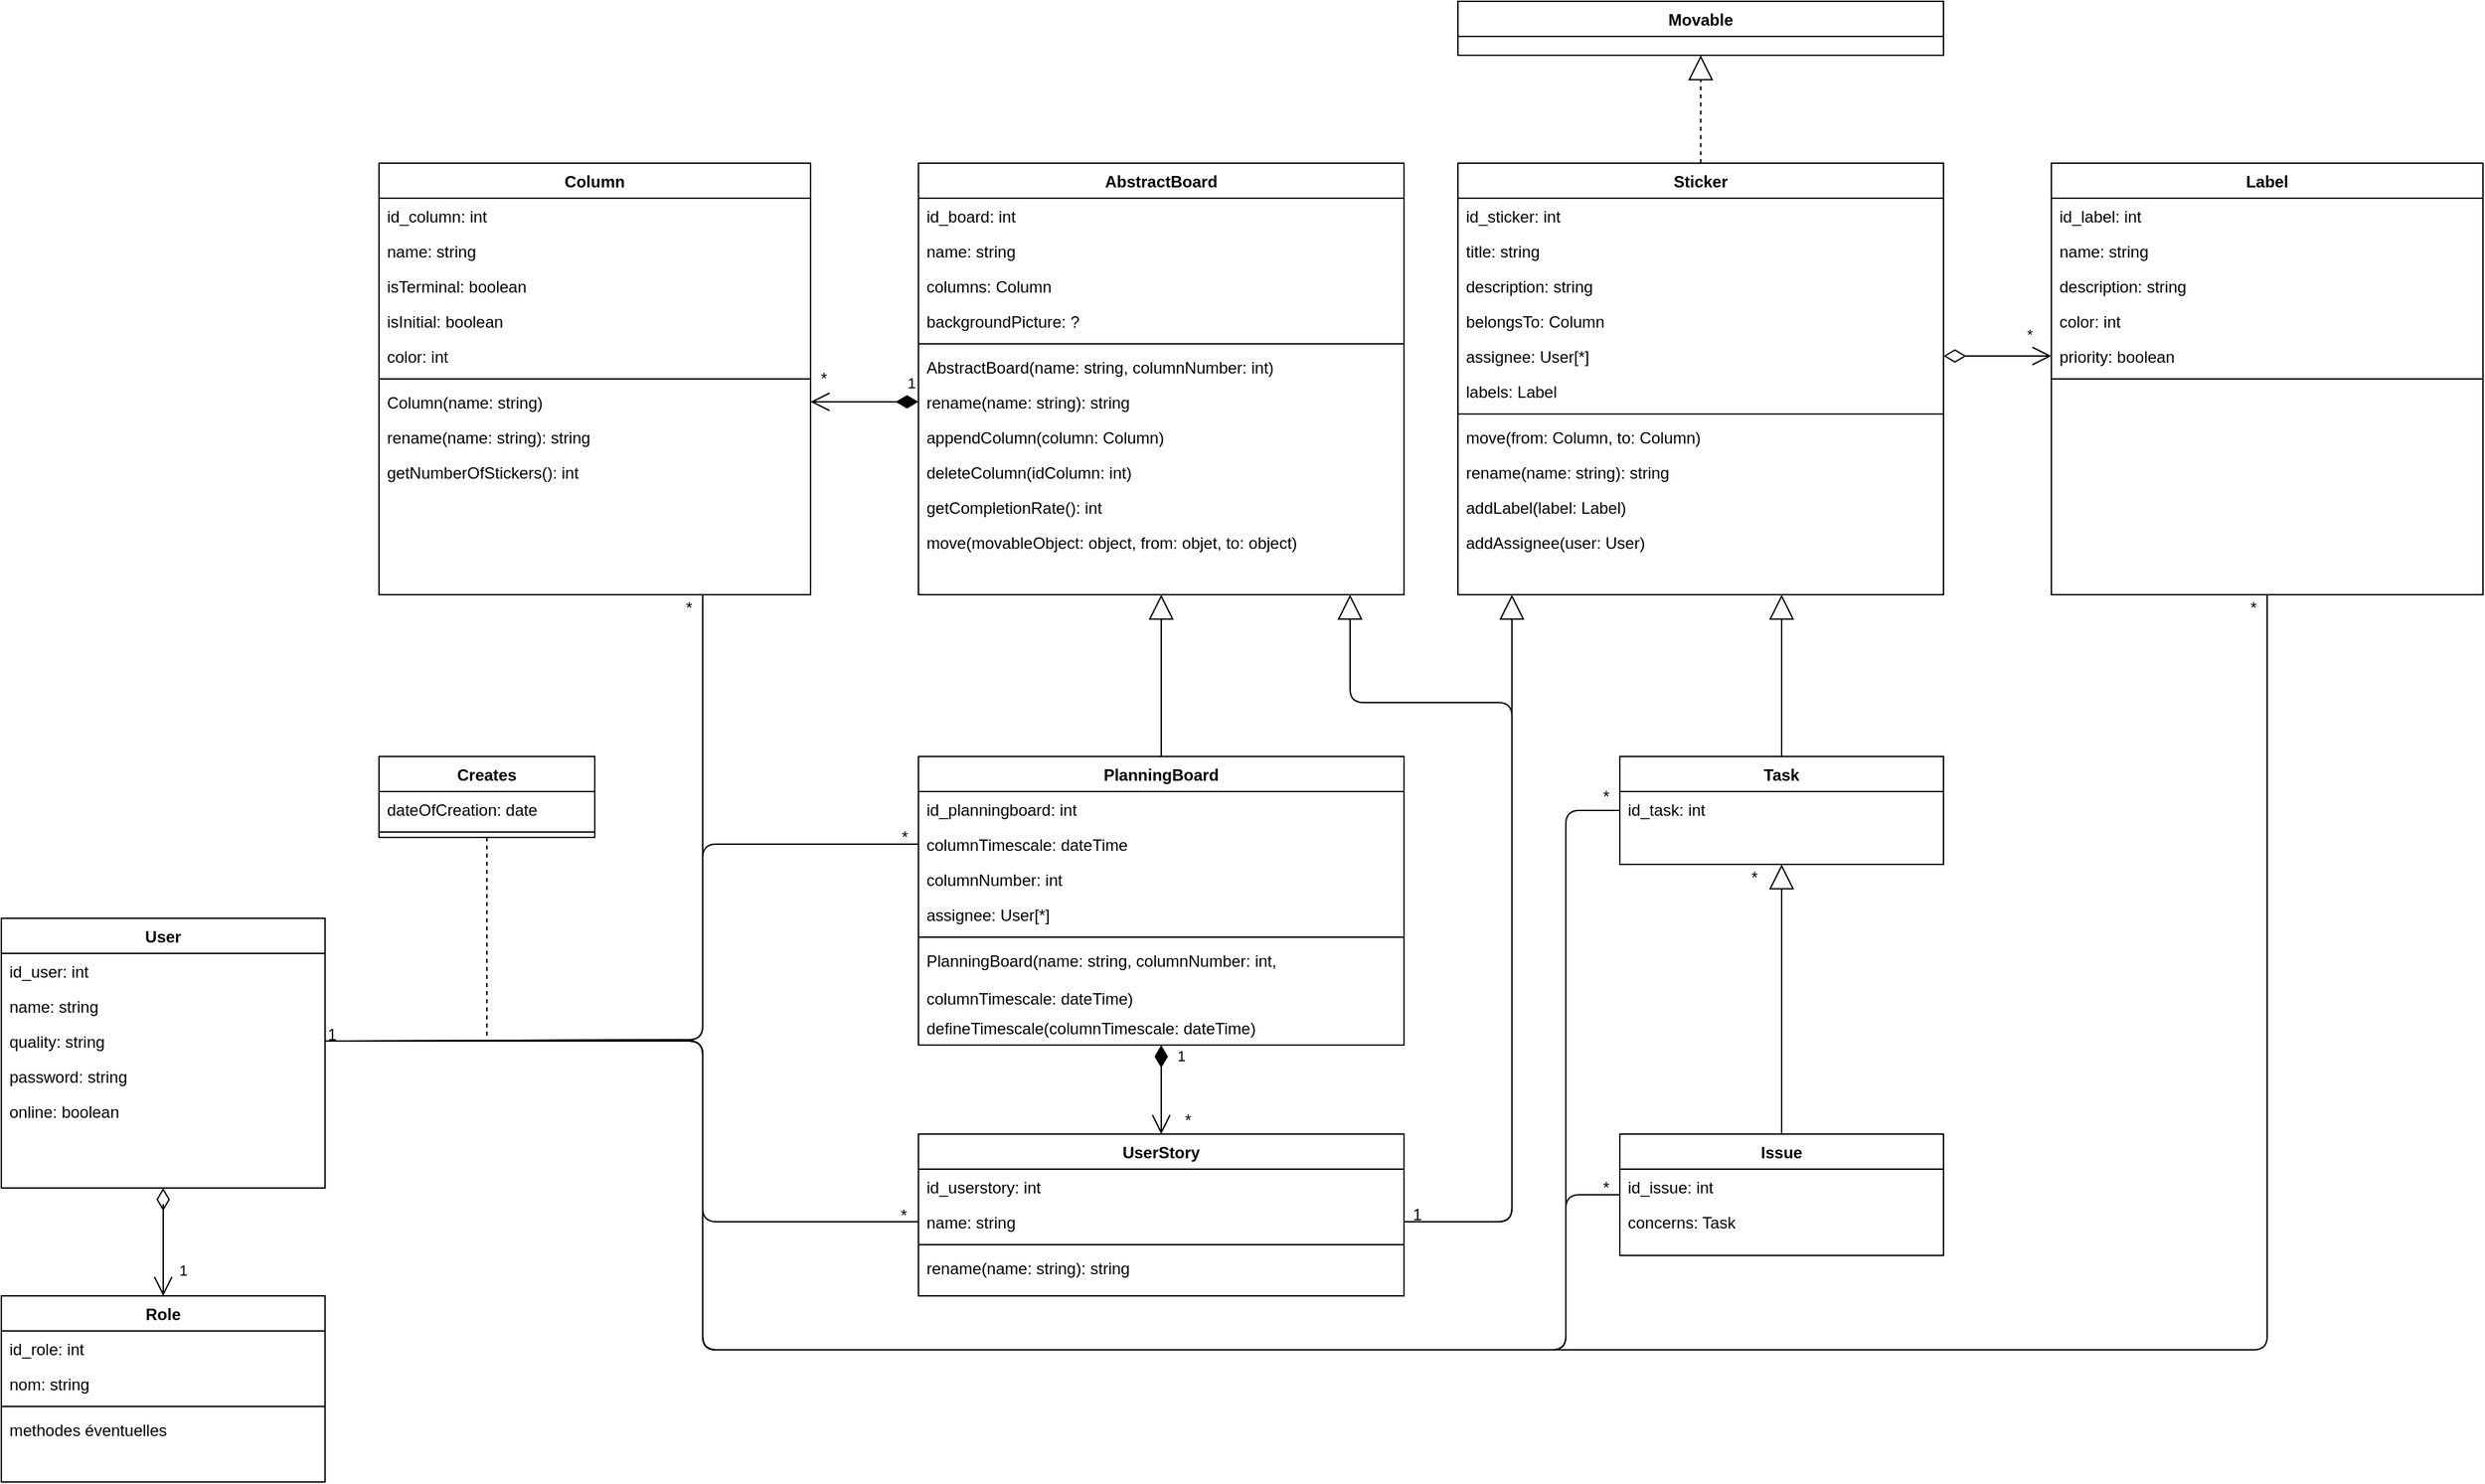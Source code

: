 <mxfile version="14.7.3" type="github">
  <diagram id="-n1arLx0iRGlMLNnjugE" name="Page-1">
    <mxGraphModel dx="542" dy="591" grid="1" gridSize="10" guides="1" tooltips="1" connect="1" arrows="1" fold="1" page="1" pageScale="1" pageWidth="3300" pageHeight="4681" math="0" shadow="0">
      <root>
        <mxCell id="0" />
        <mxCell id="1" parent="0" />
        <mxCell id="pl6TtcTqllOGitY4xwyM-2" value="User" style="swimlane;fontStyle=1;align=center;verticalAlign=top;childLayout=stackLayout;horizontal=1;startSize=26;horizontalStack=0;resizeParent=1;resizeLast=0;collapsible=1;marginBottom=0;rounded=0;shadow=0;strokeWidth=1;" parent="1" vertex="1">
          <mxGeometry x="400" y="1000" width="240" height="200" as="geometry">
            <mxRectangle x="230" y="140" width="160" height="26" as="alternateBounds" />
          </mxGeometry>
        </mxCell>
        <mxCell id="pl6TtcTqllOGitY4xwyM-3" value="id_user: int" style="text;align=left;verticalAlign=top;spacingLeft=4;spacingRight=4;overflow=hidden;rotatable=0;points=[[0,0.5],[1,0.5]];portConstraint=eastwest;rounded=0;shadow=0;html=0;" parent="pl6TtcTqllOGitY4xwyM-2" vertex="1">
          <mxGeometry y="26" width="240" height="26" as="geometry" />
        </mxCell>
        <mxCell id="pl6TtcTqllOGitY4xwyM-4" value="name: string" style="text;align=left;verticalAlign=top;spacingLeft=4;spacingRight=4;overflow=hidden;rotatable=0;points=[[0,0.5],[1,0.5]];portConstraint=eastwest;" parent="pl6TtcTqllOGitY4xwyM-2" vertex="1">
          <mxGeometry y="52" width="240" height="26" as="geometry" />
        </mxCell>
        <mxCell id="pl6TtcTqllOGitY4xwyM-5" value="quality: string" style="text;align=left;verticalAlign=top;spacingLeft=4;spacingRight=4;overflow=hidden;rotatable=0;points=[[0,0.5],[1,0.5]];portConstraint=eastwest;rounded=0;shadow=0;html=0;" parent="pl6TtcTqllOGitY4xwyM-2" vertex="1">
          <mxGeometry y="78" width="240" height="26" as="geometry" />
        </mxCell>
        <mxCell id="pl6TtcTqllOGitY4xwyM-6" value="password: string" style="text;align=left;verticalAlign=top;spacingLeft=4;spacingRight=4;overflow=hidden;rotatable=0;points=[[0,0.5],[1,0.5]];portConstraint=eastwest;rounded=0;shadow=0;html=0;" parent="pl6TtcTqllOGitY4xwyM-2" vertex="1">
          <mxGeometry y="104" width="240" height="26" as="geometry" />
        </mxCell>
        <mxCell id="pl6TtcTqllOGitY4xwyM-7" value="online: boolean" style="text;align=left;verticalAlign=top;spacingLeft=4;spacingRight=4;overflow=hidden;rotatable=0;points=[[0,0.5],[1,0.5]];portConstraint=eastwest;rounded=0;shadow=0;html=0;" parent="pl6TtcTqllOGitY4xwyM-2" vertex="1">
          <mxGeometry y="130" width="240" height="26" as="geometry" />
        </mxCell>
        <mxCell id="pl6TtcTqllOGitY4xwyM-8" value="AbstractBoard" style="swimlane;fontStyle=1;align=center;verticalAlign=top;childLayout=stackLayout;horizontal=1;startSize=26;horizontalStack=0;resizeParent=1;resizeLast=0;collapsible=1;marginBottom=0;rounded=0;shadow=0;strokeWidth=1;" parent="1" vertex="1">
          <mxGeometry x="1080" y="440" width="360" height="320" as="geometry">
            <mxRectangle x="550" y="140" width="160" height="26" as="alternateBounds" />
          </mxGeometry>
        </mxCell>
        <mxCell id="pl6TtcTqllOGitY4xwyM-9" value="id_board: int" style="text;align=left;verticalAlign=top;spacingLeft=4;spacingRight=4;overflow=hidden;rotatable=0;points=[[0,0.5],[1,0.5]];portConstraint=eastwest;" parent="pl6TtcTqllOGitY4xwyM-8" vertex="1">
          <mxGeometry y="26" width="360" height="26" as="geometry" />
        </mxCell>
        <mxCell id="pl6TtcTqllOGitY4xwyM-10" value="name: string" style="text;align=left;verticalAlign=top;spacingLeft=4;spacingRight=4;overflow=hidden;rotatable=0;points=[[0,0.5],[1,0.5]];portConstraint=eastwest;rounded=0;shadow=0;html=0;" parent="pl6TtcTqllOGitY4xwyM-8" vertex="1">
          <mxGeometry y="52" width="360" height="26" as="geometry" />
        </mxCell>
        <mxCell id="pl6TtcTqllOGitY4xwyM-11" value="columns: Column" style="text;align=left;verticalAlign=top;spacingLeft=4;spacingRight=4;overflow=hidden;rotatable=0;points=[[0,0.5],[1,0.5]];portConstraint=eastwest;rounded=0;shadow=0;html=0;" parent="pl6TtcTqllOGitY4xwyM-8" vertex="1">
          <mxGeometry y="78" width="360" height="26" as="geometry" />
        </mxCell>
        <mxCell id="3jJ1XCH7YtwjVxKpof_G-2" value="backgroundPicture: ?" style="text;align=left;verticalAlign=top;spacingLeft=4;spacingRight=4;overflow=hidden;rotatable=0;points=[[0,0.5],[1,0.5]];portConstraint=eastwest;rounded=0;shadow=0;html=0;" parent="pl6TtcTqllOGitY4xwyM-8" vertex="1">
          <mxGeometry y="104" width="360" height="26" as="geometry" />
        </mxCell>
        <mxCell id="pl6TtcTqllOGitY4xwyM-12" value="" style="line;html=1;strokeWidth=1;align=left;verticalAlign=middle;spacingTop=-1;spacingLeft=3;spacingRight=3;rotatable=0;labelPosition=right;points=[];portConstraint=eastwest;" parent="pl6TtcTqllOGitY4xwyM-8" vertex="1">
          <mxGeometry y="130" width="360" height="8" as="geometry" />
        </mxCell>
        <mxCell id="pl6TtcTqllOGitY4xwyM-13" value="AbstractBoard(name: string, columnNumber: int)" style="text;align=left;verticalAlign=top;spacingLeft=4;spacingRight=4;overflow=hidden;rotatable=0;points=[[0,0.5],[1,0.5]];portConstraint=eastwest;" parent="pl6TtcTqllOGitY4xwyM-8" vertex="1">
          <mxGeometry y="138" width="360" height="26" as="geometry" />
        </mxCell>
        <mxCell id="pl6TtcTqllOGitY4xwyM-14" value="rename(name: string): string" style="text;align=left;verticalAlign=top;spacingLeft=4;spacingRight=4;overflow=hidden;rotatable=0;points=[[0,0.5],[1,0.5]];portConstraint=eastwest;" parent="pl6TtcTqllOGitY4xwyM-8" vertex="1">
          <mxGeometry y="164" width="360" height="26" as="geometry" />
        </mxCell>
        <mxCell id="pl6TtcTqllOGitY4xwyM-15" value="appendColumn(column: Column)" style="text;align=left;verticalAlign=top;spacingLeft=4;spacingRight=4;overflow=hidden;rotatable=0;points=[[0,0.5],[1,0.5]];portConstraint=eastwest;" parent="pl6TtcTqllOGitY4xwyM-8" vertex="1">
          <mxGeometry y="190" width="360" height="26" as="geometry" />
        </mxCell>
        <mxCell id="pl6TtcTqllOGitY4xwyM-16" value="deleteColumn(idColumn: int)" style="text;align=left;verticalAlign=top;spacingLeft=4;spacingRight=4;overflow=hidden;rotatable=0;points=[[0,0.5],[1,0.5]];portConstraint=eastwest;" parent="pl6TtcTqllOGitY4xwyM-8" vertex="1">
          <mxGeometry y="216" width="360" height="26" as="geometry" />
        </mxCell>
        <mxCell id="pl6TtcTqllOGitY4xwyM-17" value="getCompletionRate(): int" style="text;align=left;verticalAlign=top;spacingLeft=4;spacingRight=4;overflow=hidden;rotatable=0;points=[[0,0.5],[1,0.5]];portConstraint=eastwest;rounded=0;shadow=0;html=0;" parent="pl6TtcTqllOGitY4xwyM-8" vertex="1">
          <mxGeometry y="242" width="360" height="26" as="geometry" />
        </mxCell>
        <mxCell id="rRNMJiqmjD-nSKgDoSkF-1" value="move(movableObject: object, from: objet, to: object)" style="text;align=left;verticalAlign=top;spacingLeft=4;spacingRight=4;overflow=hidden;rotatable=0;points=[[0,0.5],[1,0.5]];portConstraint=eastwest;" parent="pl6TtcTqllOGitY4xwyM-8" vertex="1">
          <mxGeometry y="268" width="360" height="26" as="geometry" />
        </mxCell>
        <mxCell id="pl6TtcTqllOGitY4xwyM-21" value="PlanningBoard" style="swimlane;fontStyle=1;align=center;verticalAlign=top;childLayout=stackLayout;horizontal=1;startSize=26;horizontalStack=0;resizeParent=1;resizeLast=0;collapsible=1;marginBottom=0;rounded=0;shadow=0;strokeWidth=1;" parent="1" vertex="1">
          <mxGeometry x="1080" y="880" width="360" height="214" as="geometry">
            <mxRectangle x="550" y="140" width="160" height="26" as="alternateBounds" />
          </mxGeometry>
        </mxCell>
        <mxCell id="yKBHdORh46MT-jFDwLk--1" value="id_planningboard: int" style="text;align=left;verticalAlign=top;spacingLeft=4;spacingRight=4;overflow=hidden;rotatable=0;points=[[0,0.5],[1,0.5]];portConstraint=eastwest;rounded=0;shadow=0;html=0;" vertex="1" parent="pl6TtcTqllOGitY4xwyM-21">
          <mxGeometry y="26" width="360" height="26" as="geometry" />
        </mxCell>
        <mxCell id="pl6TtcTqllOGitY4xwyM-22" value="columnTimescale: dateTime" style="text;align=left;verticalAlign=top;spacingLeft=4;spacingRight=4;overflow=hidden;rotatable=0;points=[[0,0.5],[1,0.5]];portConstraint=eastwest;rounded=0;shadow=0;html=0;" parent="pl6TtcTqllOGitY4xwyM-21" vertex="1">
          <mxGeometry y="52" width="360" height="26" as="geometry" />
        </mxCell>
        <mxCell id="ACFRyJSHy_dvtxBTFt1p-10" value="columnNumber: int" style="text;align=left;verticalAlign=top;spacingLeft=4;spacingRight=4;overflow=hidden;rotatable=0;points=[[0,0.5],[1,0.5]];portConstraint=eastwest;rounded=0;shadow=0;html=0;" parent="pl6TtcTqllOGitY4xwyM-21" vertex="1">
          <mxGeometry y="78" width="360" height="26" as="geometry" />
        </mxCell>
        <mxCell id="dDOazvOq3C7kYVBvRzH_-1" value="assignee: User[*]" style="text;align=left;verticalAlign=top;spacingLeft=4;spacingRight=4;overflow=hidden;rotatable=0;points=[[0,0.5],[1,0.5]];portConstraint=eastwest;rounded=0;shadow=0;html=0;" parent="pl6TtcTqllOGitY4xwyM-21" vertex="1">
          <mxGeometry y="104" width="360" height="26" as="geometry" />
        </mxCell>
        <mxCell id="pl6TtcTqllOGitY4xwyM-23" value="" style="line;html=1;strokeWidth=1;align=left;verticalAlign=middle;spacingTop=-1;spacingLeft=3;spacingRight=3;rotatable=0;labelPosition=right;points=[];portConstraint=eastwest;" parent="pl6TtcTqllOGitY4xwyM-21" vertex="1">
          <mxGeometry y="130" width="360" height="8" as="geometry" />
        </mxCell>
        <mxCell id="pl6TtcTqllOGitY4xwyM-24" value="PlanningBoard(name: string, columnNumber: int, &#xa;&#xa;columnTimescale: dateTime)" style="text;align=left;verticalAlign=top;spacingLeft=4;spacingRight=4;overflow=hidden;rotatable=0;points=[[0,0.5],[1,0.5]];portConstraint=eastwest;" parent="pl6TtcTqllOGitY4xwyM-21" vertex="1">
          <mxGeometry y="138" width="360" height="50" as="geometry" />
        </mxCell>
        <mxCell id="pl6TtcTqllOGitY4xwyM-25" value="defineTimescale(columnTimescale: dateTime)" style="text;align=left;verticalAlign=top;spacingLeft=4;spacingRight=4;overflow=hidden;rotatable=0;points=[[0,0.5],[1,0.5]];portConstraint=eastwest;" parent="pl6TtcTqllOGitY4xwyM-21" vertex="1">
          <mxGeometry y="188" width="360" height="26" as="geometry" />
        </mxCell>
        <mxCell id="pl6TtcTqllOGitY4xwyM-26" value="UserStory" style="swimlane;fontStyle=1;align=center;verticalAlign=top;childLayout=stackLayout;horizontal=1;startSize=26;horizontalStack=0;resizeParent=1;resizeLast=0;collapsible=1;marginBottom=0;rounded=0;shadow=0;strokeWidth=1;" parent="1" vertex="1">
          <mxGeometry x="1080" y="1160" width="360" height="120" as="geometry">
            <mxRectangle x="550" y="140" width="160" height="26" as="alternateBounds" />
          </mxGeometry>
        </mxCell>
        <mxCell id="pl6TtcTqllOGitY4xwyM-27" value="id_userstory: int" style="text;align=left;verticalAlign=top;spacingLeft=4;spacingRight=4;overflow=hidden;rotatable=0;points=[[0,0.5],[1,0.5]];portConstraint=eastwest;rounded=0;shadow=0;html=0;" parent="pl6TtcTqllOGitY4xwyM-26" vertex="1">
          <mxGeometry y="26" width="360" height="26" as="geometry" />
        </mxCell>
        <mxCell id="pl6TtcTqllOGitY4xwyM-28" value="name: string" style="text;align=left;verticalAlign=top;spacingLeft=4;spacingRight=4;overflow=hidden;rotatable=0;points=[[0,0.5],[1,0.5]];portConstraint=eastwest;rounded=0;shadow=0;html=0;" parent="pl6TtcTqllOGitY4xwyM-26" vertex="1">
          <mxGeometry y="52" width="360" height="26" as="geometry" />
        </mxCell>
        <mxCell id="pl6TtcTqllOGitY4xwyM-29" value="" style="line;html=1;strokeWidth=1;align=left;verticalAlign=middle;spacingTop=-1;spacingLeft=3;spacingRight=3;rotatable=0;labelPosition=right;points=[];portConstraint=eastwest;" parent="pl6TtcTqllOGitY4xwyM-26" vertex="1">
          <mxGeometry y="78" width="360" height="8" as="geometry" />
        </mxCell>
        <mxCell id="pl6TtcTqllOGitY4xwyM-30" value="rename(name: string): string" style="text;align=left;verticalAlign=top;spacingLeft=4;spacingRight=4;overflow=hidden;rotatable=0;points=[[0,0.5],[1,0.5]];portConstraint=eastwest;" parent="pl6TtcTqllOGitY4xwyM-26" vertex="1">
          <mxGeometry y="86" width="360" height="26" as="geometry" />
        </mxCell>
        <mxCell id="pl6TtcTqllOGitY4xwyM-32" value="Sticker" style="swimlane;fontStyle=1;align=center;verticalAlign=top;childLayout=stackLayout;horizontal=1;startSize=26;horizontalStack=0;resizeParent=1;resizeLast=0;collapsible=1;marginBottom=0;rounded=0;shadow=0;strokeWidth=1;" parent="1" vertex="1">
          <mxGeometry x="1480" y="440" width="360" height="320" as="geometry">
            <mxRectangle x="550" y="140" width="160" height="26" as="alternateBounds" />
          </mxGeometry>
        </mxCell>
        <mxCell id="pl6TtcTqllOGitY4xwyM-33" value="id_sticker: int" style="text;align=left;verticalAlign=top;spacingLeft=4;spacingRight=4;overflow=hidden;rotatable=0;points=[[0,0.5],[1,0.5]];portConstraint=eastwest;" parent="pl6TtcTqllOGitY4xwyM-32" vertex="1">
          <mxGeometry y="26" width="360" height="26" as="geometry" />
        </mxCell>
        <mxCell id="pl6TtcTqllOGitY4xwyM-34" value="title: string" style="text;align=left;verticalAlign=top;spacingLeft=4;spacingRight=4;overflow=hidden;rotatable=0;points=[[0,0.5],[1,0.5]];portConstraint=eastwest;rounded=0;shadow=0;html=0;" parent="pl6TtcTqllOGitY4xwyM-32" vertex="1">
          <mxGeometry y="52" width="360" height="26" as="geometry" />
        </mxCell>
        <mxCell id="pl6TtcTqllOGitY4xwyM-35" value="description: string" style="text;align=left;verticalAlign=top;spacingLeft=4;spacingRight=4;overflow=hidden;rotatable=0;points=[[0,0.5],[1,0.5]];portConstraint=eastwest;rounded=0;shadow=0;html=0;" parent="pl6TtcTqllOGitY4xwyM-32" vertex="1">
          <mxGeometry y="78" width="360" height="26" as="geometry" />
        </mxCell>
        <mxCell id="pl6TtcTqllOGitY4xwyM-37" value="belongsTo: Column" style="text;align=left;verticalAlign=top;spacingLeft=4;spacingRight=4;overflow=hidden;rotatable=0;points=[[0,0.5],[1,0.5]];portConstraint=eastwest;rounded=0;shadow=0;html=0;" parent="pl6TtcTqllOGitY4xwyM-32" vertex="1">
          <mxGeometry y="104" width="360" height="26" as="geometry" />
        </mxCell>
        <mxCell id="pl6TtcTqllOGitY4xwyM-38" value="assignee: User[*]" style="text;align=left;verticalAlign=top;spacingLeft=4;spacingRight=4;overflow=hidden;rotatable=0;points=[[0,0.5],[1,0.5]];portConstraint=eastwest;rounded=0;shadow=0;html=0;" parent="pl6TtcTqllOGitY4xwyM-32" vertex="1">
          <mxGeometry y="130" width="360" height="26" as="geometry" />
        </mxCell>
        <mxCell id="pl6TtcTqllOGitY4xwyM-39" value="labels: Label" style="text;align=left;verticalAlign=top;spacingLeft=4;spacingRight=4;overflow=hidden;rotatable=0;points=[[0,0.5],[1,0.5]];portConstraint=eastwest;rounded=0;shadow=0;html=0;" parent="pl6TtcTqllOGitY4xwyM-32" vertex="1">
          <mxGeometry y="156" width="360" height="26" as="geometry" />
        </mxCell>
        <mxCell id="pl6TtcTqllOGitY4xwyM-40" value="" style="line;html=1;strokeWidth=1;align=left;verticalAlign=middle;spacingTop=-1;spacingLeft=3;spacingRight=3;rotatable=0;labelPosition=right;points=[];portConstraint=eastwest;" parent="pl6TtcTqllOGitY4xwyM-32" vertex="1">
          <mxGeometry y="182" width="360" height="8" as="geometry" />
        </mxCell>
        <mxCell id="rRNMJiqmjD-nSKgDoSkF-3" value="move(from: Column, to: Column)" style="text;align=left;verticalAlign=top;spacingLeft=4;spacingRight=4;overflow=hidden;rotatable=0;points=[[0,0.5],[1,0.5]];portConstraint=eastwest;" parent="pl6TtcTqllOGitY4xwyM-32" vertex="1">
          <mxGeometry y="190" width="360" height="26" as="geometry" />
        </mxCell>
        <mxCell id="pl6TtcTqllOGitY4xwyM-41" value="rename(name: string): string" style="text;align=left;verticalAlign=top;spacingLeft=4;spacingRight=4;overflow=hidden;rotatable=0;points=[[0,0.5],[1,0.5]];portConstraint=eastwest;" parent="pl6TtcTqllOGitY4xwyM-32" vertex="1">
          <mxGeometry y="216" width="360" height="26" as="geometry" />
        </mxCell>
        <mxCell id="pl6TtcTqllOGitY4xwyM-42" value="addLabel(label: Label)" style="text;align=left;verticalAlign=top;spacingLeft=4;spacingRight=4;overflow=hidden;rotatable=0;points=[[0,0.5],[1,0.5]];portConstraint=eastwest;" parent="pl6TtcTqllOGitY4xwyM-32" vertex="1">
          <mxGeometry y="242" width="360" height="26" as="geometry" />
        </mxCell>
        <mxCell id="cwlD8PucHa-MsW673LsA-3" value="addAssignee(user: User)" style="text;align=left;verticalAlign=top;spacingLeft=4;spacingRight=4;overflow=hidden;rotatable=0;points=[[0,0.5],[1,0.5]];portConstraint=eastwest;" parent="pl6TtcTqllOGitY4xwyM-32" vertex="1">
          <mxGeometry y="268" width="360" height="26" as="geometry" />
        </mxCell>
        <mxCell id="pl6TtcTqllOGitY4xwyM-43" value="&lt;div&gt;&lt;br&gt;&lt;/div&gt;" style="endArrow=block;endSize=16;endFill=0;html=1;exitX=0.5;exitY=0;exitDx=0;exitDy=0;entryX=0.5;entryY=1;entryDx=0;entryDy=0;" parent="1" source="pl6TtcTqllOGitY4xwyM-21" target="pl6TtcTqllOGitY4xwyM-8" edge="1">
          <mxGeometry x="0.152" y="20" width="160" relative="1" as="geometry">
            <mxPoint x="1270" y="890" as="sourcePoint" />
            <mxPoint x="1200" y="760" as="targetPoint" />
            <mxPoint as="offset" />
          </mxGeometry>
        </mxCell>
        <mxCell id="pl6TtcTqllOGitY4xwyM-44" value="1" style="endArrow=open;html=1;endSize=12;startArrow=diamondThin;startSize=14;startFill=1;edgeStyle=orthogonalEdgeStyle;align=left;verticalAlign=bottom;entryX=0.5;entryY=0;entryDx=0;entryDy=0;exitX=0.5;exitY=1;exitDx=0;exitDy=0;" parent="1" source="pl6TtcTqllOGitY4xwyM-21" target="pl6TtcTqllOGitY4xwyM-26" edge="1">
          <mxGeometry x="-0.5" y="10" relative="1" as="geometry">
            <mxPoint x="1430" y="1110" as="sourcePoint" />
            <mxPoint x="1220" y="1080" as="targetPoint" />
            <Array as="points" />
            <mxPoint as="offset" />
          </mxGeometry>
        </mxCell>
        <mxCell id="pl6TtcTqllOGitY4xwyM-45" value="Issue" style="swimlane;fontStyle=1;align=center;verticalAlign=top;childLayout=stackLayout;horizontal=1;startSize=26;horizontalStack=0;resizeParent=1;resizeLast=0;collapsible=1;marginBottom=0;rounded=0;shadow=0;strokeWidth=1;" parent="1" vertex="1">
          <mxGeometry x="1600" y="1160" width="240" height="90" as="geometry">
            <mxRectangle x="550" y="140" width="160" height="26" as="alternateBounds" />
          </mxGeometry>
        </mxCell>
        <mxCell id="VPGr3E11h8EkuwgUfPmt-3" value="id_issue: int" style="text;align=left;verticalAlign=top;spacingLeft=4;spacingRight=4;overflow=hidden;rotatable=0;points=[[0,0.5],[1,0.5]];portConstraint=eastwest;rounded=0;shadow=0;html=0;" parent="pl6TtcTqllOGitY4xwyM-45" vertex="1">
          <mxGeometry y="26" width="240" height="26" as="geometry" />
        </mxCell>
        <mxCell id="VPGr3E11h8EkuwgUfPmt-4" value="concerns: Task" style="text;align=left;verticalAlign=top;spacingLeft=4;spacingRight=4;overflow=hidden;rotatable=0;points=[[0,0.5],[1,0.5]];portConstraint=eastwest;rounded=0;shadow=0;html=0;" parent="pl6TtcTqllOGitY4xwyM-45" vertex="1">
          <mxGeometry y="52" width="240" height="26" as="geometry" />
        </mxCell>
        <mxCell id="pl6TtcTqllOGitY4xwyM-53" value="1" style="text;html=1;strokeColor=none;fillColor=none;align=center;verticalAlign=middle;whiteSpace=wrap;rounded=0;" parent="1" vertex="1">
          <mxGeometry x="1430" y="1210" width="40" height="20" as="geometry" />
        </mxCell>
        <mxCell id="pl6TtcTqllOGitY4xwyM-56" value="*" style="text;html=1;strokeColor=none;fillColor=none;align=center;verticalAlign=middle;whiteSpace=wrap;rounded=0;" parent="1" vertex="1">
          <mxGeometry x="1260" y="1140" width="40" height="20" as="geometry" />
        </mxCell>
        <mxCell id="pl6TtcTqllOGitY4xwyM-59" style="edgeStyle=orthogonalEdgeStyle;orthogonalLoop=1;jettySize=auto;html=1;exitX=0.5;exitY=1;exitDx=0;exitDy=0;endArrow=none;endFill=0;dashed=1;" parent="1" source="pl6TtcTqllOGitY4xwyM-60" edge="1">
          <mxGeometry relative="1" as="geometry">
            <mxPoint x="760" y="1090" as="targetPoint" />
          </mxGeometry>
        </mxCell>
        <mxCell id="pl6TtcTqllOGitY4xwyM-60" value="Creates" style="swimlane;fontStyle=1;align=center;verticalAlign=top;childLayout=stackLayout;horizontal=1;startSize=26;horizontalStack=0;resizeParent=1;resizeParentMax=0;resizeLast=0;collapsible=1;marginBottom=0;" parent="1" vertex="1">
          <mxGeometry x="680" y="880" width="160" height="60" as="geometry" />
        </mxCell>
        <mxCell id="pl6TtcTqllOGitY4xwyM-61" value="dateOfCreation: date" style="text;strokeColor=none;fillColor=none;align=left;verticalAlign=top;spacingLeft=4;spacingRight=4;overflow=hidden;rotatable=0;points=[[0,0.5],[1,0.5]];portConstraint=eastwest;" parent="pl6TtcTqllOGitY4xwyM-60" vertex="1">
          <mxGeometry y="26" width="160" height="26" as="geometry" />
        </mxCell>
        <mxCell id="pl6TtcTqllOGitY4xwyM-62" value="" style="line;strokeWidth=1;fillColor=none;align=left;verticalAlign=middle;spacingTop=-1;spacingLeft=3;spacingRight=3;rotatable=0;labelPosition=right;points=[];portConstraint=eastwest;" parent="pl6TtcTqllOGitY4xwyM-60" vertex="1">
          <mxGeometry y="52" width="160" height="8" as="geometry" />
        </mxCell>
        <mxCell id="pl6TtcTqllOGitY4xwyM-69" value="" style="endArrow=none;shadow=0;strokeWidth=1;endFill=0;edgeStyle=orthogonalEdgeStyle;elbow=vertical;entryX=0;entryY=0.5;entryDx=0;entryDy=0;exitX=1;exitY=0.5;exitDx=0;exitDy=0;" parent="1" source="pl6TtcTqllOGitY4xwyM-5" target="pl6TtcTqllOGitY4xwyM-28" edge="1">
          <mxGeometry x="0.5" y="41" relative="1" as="geometry">
            <mxPoint x="690" y="1137" as="sourcePoint" />
            <mxPoint x="1090" y="1432.5" as="targetPoint" />
            <mxPoint x="-40" y="32" as="offset" />
            <Array as="points">
              <mxPoint x="920" y="1091" />
              <mxPoint x="920" y="1225" />
            </Array>
          </mxGeometry>
        </mxCell>
        <mxCell id="pl6TtcTqllOGitY4xwyM-70" value="1" style="resizable=0;align=left;verticalAlign=bottom;labelBackgroundColor=none;fontSize=12;" parent="pl6TtcTqllOGitY4xwyM-69" connectable="0" vertex="1">
          <mxGeometry x="-1" relative="1" as="geometry">
            <mxPoint y="4" as="offset" />
          </mxGeometry>
        </mxCell>
        <mxCell id="pl6TtcTqllOGitY4xwyM-71" value="*" style="resizable=0;align=right;verticalAlign=bottom;labelBackgroundColor=none;fontSize=12;" parent="pl6TtcTqllOGitY4xwyM-69" connectable="0" vertex="1">
          <mxGeometry x="1" relative="1" as="geometry">
            <mxPoint x="-7" y="4" as="offset" />
          </mxGeometry>
        </mxCell>
        <mxCell id="pl6TtcTqllOGitY4xwyM-73" value="Role" style="swimlane;fontStyle=1;align=center;verticalAlign=top;childLayout=stackLayout;horizontal=1;startSize=26;horizontalStack=0;resizeParent=1;resizeLast=0;collapsible=1;marginBottom=0;rounded=0;shadow=0;strokeWidth=1;" parent="1" vertex="1">
          <mxGeometry x="400" y="1280" width="240" height="138" as="geometry">
            <mxRectangle x="550" y="140" width="160" height="26" as="alternateBounds" />
          </mxGeometry>
        </mxCell>
        <mxCell id="yKBHdORh46MT-jFDwLk--2" value="id_role: int" style="text;align=left;verticalAlign=top;spacingLeft=4;spacingRight=4;overflow=hidden;rotatable=0;points=[[0,0.5],[1,0.5]];portConstraint=eastwest;rounded=0;shadow=0;html=0;" vertex="1" parent="pl6TtcTqllOGitY4xwyM-73">
          <mxGeometry y="26" width="240" height="26" as="geometry" />
        </mxCell>
        <mxCell id="ACFRyJSHy_dvtxBTFt1p-26" value="nom: string" style="text;align=left;verticalAlign=top;spacingLeft=4;spacingRight=4;overflow=hidden;rotatable=0;points=[[0,0.5],[1,0.5]];portConstraint=eastwest;rounded=0;shadow=0;html=0;" parent="pl6TtcTqllOGitY4xwyM-73" vertex="1">
          <mxGeometry y="52" width="240" height="26" as="geometry" />
        </mxCell>
        <mxCell id="pl6TtcTqllOGitY4xwyM-74" value="" style="line;html=1;strokeWidth=1;align=left;verticalAlign=middle;spacingTop=-1;spacingLeft=3;spacingRight=3;rotatable=0;labelPosition=right;points=[];portConstraint=eastwest;" parent="pl6TtcTqllOGitY4xwyM-73" vertex="1">
          <mxGeometry y="78" width="240" height="8" as="geometry" />
        </mxCell>
        <mxCell id="rRNMJiqmjD-nSKgDoSkF-4" value="methodes éventuelles" style="text;align=left;verticalAlign=top;spacingLeft=4;spacingRight=4;overflow=hidden;rotatable=0;points=[[0,0.5],[1,0.5]];portConstraint=eastwest;rounded=0;shadow=0;html=0;" parent="pl6TtcTqllOGitY4xwyM-73" vertex="1">
          <mxGeometry y="86" width="240" height="26" as="geometry" />
        </mxCell>
        <mxCell id="pl6TtcTqllOGitY4xwyM-75" value="Column" style="swimlane;fontStyle=1;align=center;verticalAlign=top;childLayout=stackLayout;horizontal=1;startSize=26;horizontalStack=0;resizeParent=1;resizeLast=0;collapsible=1;marginBottom=0;rounded=0;shadow=0;strokeWidth=1;" parent="1" vertex="1">
          <mxGeometry x="680" y="440" width="320" height="320" as="geometry">
            <mxRectangle x="550" y="140" width="160" height="26" as="alternateBounds" />
          </mxGeometry>
        </mxCell>
        <mxCell id="ACFRyJSHy_dvtxBTFt1p-2" value="id_column: int" style="text;align=left;verticalAlign=top;spacingLeft=4;spacingRight=4;overflow=hidden;rotatable=0;points=[[0,0.5],[1,0.5]];portConstraint=eastwest;" parent="pl6TtcTqllOGitY4xwyM-75" vertex="1">
          <mxGeometry y="26" width="320" height="26" as="geometry" />
        </mxCell>
        <mxCell id="ACFRyJSHy_dvtxBTFt1p-6" value="name: string" style="text;align=left;verticalAlign=top;spacingLeft=4;spacingRight=4;overflow=hidden;rotatable=0;points=[[0,0.5],[1,0.5]];portConstraint=eastwest;rounded=0;shadow=0;html=0;" parent="pl6TtcTqllOGitY4xwyM-75" vertex="1">
          <mxGeometry y="52" width="320" height="26" as="geometry" />
        </mxCell>
        <mxCell id="ACFRyJSHy_dvtxBTFt1p-11" value="isTerminal: boolean" style="text;align=left;verticalAlign=top;spacingLeft=4;spacingRight=4;overflow=hidden;rotatable=0;points=[[0,0.5],[1,0.5]];portConstraint=eastwest;rounded=0;shadow=0;html=0;" parent="pl6TtcTqllOGitY4xwyM-75" vertex="1">
          <mxGeometry y="78" width="320" height="26" as="geometry" />
        </mxCell>
        <mxCell id="ACFRyJSHy_dvtxBTFt1p-12" value="isInitial: boolean" style="text;align=left;verticalAlign=top;spacingLeft=4;spacingRight=4;overflow=hidden;rotatable=0;points=[[0,0.5],[1,0.5]];portConstraint=eastwest;rounded=0;shadow=0;html=0;" parent="pl6TtcTqllOGitY4xwyM-75" vertex="1">
          <mxGeometry y="104" width="320" height="26" as="geometry" />
        </mxCell>
        <mxCell id="3jJ1XCH7YtwjVxKpof_G-1" value="color: int" style="text;align=left;verticalAlign=top;spacingLeft=4;spacingRight=4;overflow=hidden;rotatable=0;points=[[0,0.5],[1,0.5]];portConstraint=eastwest;rounded=0;shadow=0;html=0;" parent="pl6TtcTqllOGitY4xwyM-75" vertex="1">
          <mxGeometry y="130" width="320" height="26" as="geometry" />
        </mxCell>
        <mxCell id="pl6TtcTqllOGitY4xwyM-76" value="" style="line;html=1;strokeWidth=1;align=left;verticalAlign=middle;spacingTop=-1;spacingLeft=3;spacingRight=3;rotatable=0;labelPosition=right;points=[];portConstraint=eastwest;" parent="pl6TtcTqllOGitY4xwyM-75" vertex="1">
          <mxGeometry y="156" width="320" height="8" as="geometry" />
        </mxCell>
        <mxCell id="ACFRyJSHy_dvtxBTFt1p-1" value="Column(name: string)" style="text;align=left;verticalAlign=top;spacingLeft=4;spacingRight=4;overflow=hidden;rotatable=0;points=[[0,0.5],[1,0.5]];portConstraint=eastwest;" parent="pl6TtcTqllOGitY4xwyM-75" vertex="1">
          <mxGeometry y="164" width="320" height="26" as="geometry" />
        </mxCell>
        <mxCell id="ACFRyJSHy_dvtxBTFt1p-3" value="rename(name: string): string" style="text;align=left;verticalAlign=top;spacingLeft=4;spacingRight=4;overflow=hidden;rotatable=0;points=[[0,0.5],[1,0.5]];portConstraint=eastwest;" parent="pl6TtcTqllOGitY4xwyM-75" vertex="1">
          <mxGeometry y="190" width="320" height="26" as="geometry" />
        </mxCell>
        <mxCell id="ACFRyJSHy_dvtxBTFt1p-5" value="getNumberOfStickers(): int" style="text;align=left;verticalAlign=top;spacingLeft=4;spacingRight=4;overflow=hidden;rotatable=0;points=[[0,0.5],[1,0.5]];portConstraint=eastwest;rounded=0;shadow=0;html=0;" parent="pl6TtcTqllOGitY4xwyM-75" vertex="1">
          <mxGeometry y="216" width="320" height="26" as="geometry" />
        </mxCell>
        <mxCell id="pl6TtcTqllOGitY4xwyM-77" value="Label" style="swimlane;fontStyle=1;align=center;verticalAlign=top;childLayout=stackLayout;horizontal=1;startSize=26;horizontalStack=0;resizeParent=1;resizeLast=0;collapsible=1;marginBottom=0;rounded=0;shadow=0;strokeWidth=1;" parent="1" vertex="1">
          <mxGeometry x="1920" y="440" width="320" height="320" as="geometry">
            <mxRectangle x="550" y="140" width="160" height="26" as="alternateBounds" />
          </mxGeometry>
        </mxCell>
        <mxCell id="pl6TtcTqllOGitY4xwyM-78" value="id_label: int" style="text;align=left;verticalAlign=top;spacingLeft=4;spacingRight=4;overflow=hidden;rotatable=0;points=[[0,0.5],[1,0.5]];portConstraint=eastwest;" parent="pl6TtcTqllOGitY4xwyM-77" vertex="1">
          <mxGeometry y="26" width="320" height="26" as="geometry" />
        </mxCell>
        <mxCell id="pl6TtcTqllOGitY4xwyM-79" value="name: string" style="text;align=left;verticalAlign=top;spacingLeft=4;spacingRight=4;overflow=hidden;rotatable=0;points=[[0,0.5],[1,0.5]];portConstraint=eastwest;" parent="pl6TtcTqllOGitY4xwyM-77" vertex="1">
          <mxGeometry y="52" width="320" height="26" as="geometry" />
        </mxCell>
        <mxCell id="pl6TtcTqllOGitY4xwyM-80" value="description: string " style="text;align=left;verticalAlign=top;spacingLeft=4;spacingRight=4;overflow=hidden;rotatable=0;points=[[0,0.5],[1,0.5]];portConstraint=eastwest;" parent="pl6TtcTqllOGitY4xwyM-77" vertex="1">
          <mxGeometry y="78" width="320" height="26" as="geometry" />
        </mxCell>
        <mxCell id="pl6TtcTqllOGitY4xwyM-81" value="color: int" style="text;align=left;verticalAlign=top;spacingLeft=4;spacingRight=4;overflow=hidden;rotatable=0;points=[[0,0.5],[1,0.5]];portConstraint=eastwest;" parent="pl6TtcTqllOGitY4xwyM-77" vertex="1">
          <mxGeometry y="104" width="320" height="26" as="geometry" />
        </mxCell>
        <mxCell id="pl6TtcTqllOGitY4xwyM-82" value="priority: boolean" style="text;align=left;verticalAlign=top;spacingLeft=4;spacingRight=4;overflow=hidden;rotatable=0;points=[[0,0.5],[1,0.5]];portConstraint=eastwest;" parent="pl6TtcTqllOGitY4xwyM-77" vertex="1">
          <mxGeometry y="130" width="320" height="26" as="geometry" />
        </mxCell>
        <mxCell id="pl6TtcTqllOGitY4xwyM-83" value="" style="line;html=1;strokeWidth=1;align=left;verticalAlign=middle;spacingTop=-1;spacingLeft=3;spacingRight=3;rotatable=0;labelPosition=right;points=[];portConstraint=eastwest;" parent="pl6TtcTqllOGitY4xwyM-77" vertex="1">
          <mxGeometry y="156" width="320" height="8" as="geometry" />
        </mxCell>
        <mxCell id="pl6TtcTqllOGitY4xwyM-84" value="&lt;div&gt;&lt;br&gt;&lt;/div&gt;" style="endArrow=block;endSize=16;endFill=0;html=1;exitX=1;exitY=0.5;exitDx=0;exitDy=0;" parent="1" source="pl6TtcTqllOGitY4xwyM-28" edge="1">
          <mxGeometry x="0.84" y="10" width="160" relative="1" as="geometry">
            <mxPoint x="1400" y="1360" as="sourcePoint" />
            <mxPoint x="1400" y="760" as="targetPoint" />
            <mxPoint as="offset" />
            <Array as="points">
              <mxPoint x="1520" y="1225" />
              <mxPoint x="1520" y="840" />
              <mxPoint x="1400" y="840" />
            </Array>
          </mxGeometry>
        </mxCell>
        <mxCell id="pl6TtcTqllOGitY4xwyM-85" value="&lt;div&gt;&lt;br&gt;&lt;/div&gt;" style="endArrow=block;endSize=16;endFill=0;html=1;exitX=1;exitY=0.5;exitDx=0;exitDy=0;" parent="1" source="pl6TtcTqllOGitY4xwyM-28" edge="1">
          <mxGeometry x="0.152" y="20" width="160" relative="1" as="geometry">
            <mxPoint x="1460" y="1199" as="sourcePoint" />
            <mxPoint x="1520" y="760" as="targetPoint" />
            <mxPoint as="offset" />
            <Array as="points">
              <mxPoint x="1520" y="1225" />
            </Array>
          </mxGeometry>
        </mxCell>
        <mxCell id="pl6TtcTqllOGitY4xwyM-86" value="Movable" style="swimlane;fontStyle=1;align=center;verticalAlign=top;childLayout=stackLayout;horizontal=1;startSize=26;horizontalStack=0;resizeParent=1;resizeLast=0;collapsible=1;marginBottom=0;rounded=0;shadow=0;strokeWidth=1;" parent="1" vertex="1">
          <mxGeometry x="1480" y="320" width="360" height="40" as="geometry">
            <mxRectangle x="550" y="140" width="160" height="26" as="alternateBounds" />
          </mxGeometry>
        </mxCell>
        <mxCell id="pl6TtcTqllOGitY4xwyM-88" value="*" style="endArrow=open;html=1;endSize=12;startArrow=diamondThin;startSize=14;startFill=0;edgeStyle=orthogonalEdgeStyle;align=left;verticalAlign=bottom;exitX=1;exitY=0.5;exitDx=0;exitDy=0;entryX=0;entryY=0.5;entryDx=0;entryDy=0;" parent="1" source="pl6TtcTqllOGitY4xwyM-38" target="pl6TtcTqllOGitY4xwyM-82" edge="1">
          <mxGeometry x="0.5" y="7" relative="1" as="geometry">
            <mxPoint x="1610" y="1442.5" as="sourcePoint" />
            <mxPoint x="1840" y="597" as="targetPoint" />
            <mxPoint as="offset" />
          </mxGeometry>
        </mxCell>
        <mxCell id="pl6TtcTqllOGitY4xwyM-89" value="Task" style="swimlane;fontStyle=1;align=center;verticalAlign=top;childLayout=stackLayout;horizontal=1;startSize=26;horizontalStack=0;resizeParent=1;resizeLast=0;collapsible=1;marginBottom=0;rounded=0;shadow=0;strokeWidth=1;" parent="1" vertex="1">
          <mxGeometry x="1600" y="880" width="240" height="80" as="geometry">
            <mxRectangle x="550" y="140" width="160" height="26" as="alternateBounds" />
          </mxGeometry>
        </mxCell>
        <mxCell id="VPGr3E11h8EkuwgUfPmt-5" value="id_task: int" style="text;align=left;verticalAlign=top;spacingLeft=4;spacingRight=4;overflow=hidden;rotatable=0;points=[[0,0.5],[1,0.5]];portConstraint=eastwest;rounded=0;shadow=0;html=0;" parent="pl6TtcTqllOGitY4xwyM-89" vertex="1">
          <mxGeometry y="26" width="240" height="26" as="geometry" />
        </mxCell>
        <mxCell id="pl6TtcTqllOGitY4xwyM-91" value="&lt;div&gt;&lt;br&gt;&lt;/div&gt;" style="endArrow=block;endSize=16;endFill=0;html=1;exitX=0.5;exitY=0;exitDx=0;exitDy=0;" parent="1" source="pl6TtcTqllOGitY4xwyM-89" edge="1">
          <mxGeometry x="0.152" y="20" width="160" relative="1" as="geometry">
            <mxPoint x="1760" y="800" as="sourcePoint" />
            <mxPoint x="1720" y="760" as="targetPoint" />
            <mxPoint as="offset" />
          </mxGeometry>
        </mxCell>
        <mxCell id="pl6TtcTqllOGitY4xwyM-92" value="&lt;div&gt;&lt;br&gt;&lt;/div&gt;" style="endArrow=block;endSize=16;endFill=0;html=1;exitX=0.5;exitY=0;exitDx=0;exitDy=0;entryX=0.5;entryY=1;entryDx=0;entryDy=0;" parent="1" source="pl6TtcTqllOGitY4xwyM-45" target="pl6TtcTqllOGitY4xwyM-89" edge="1">
          <mxGeometry x="0.152" y="20" width="160" relative="1" as="geometry">
            <mxPoint x="1690" y="820" as="sourcePoint" />
            <mxPoint x="1701" y="860" as="targetPoint" />
            <mxPoint as="offset" />
          </mxGeometry>
        </mxCell>
        <mxCell id="pl6TtcTqllOGitY4xwyM-36" value="&lt;div&gt;&lt;br&gt;&lt;/div&gt;" style="endArrow=block;endSize=16;endFill=0;html=1;exitX=0.5;exitY=0;exitDx=0;exitDy=0;dashed=1;entryX=0.5;entryY=1;entryDx=0;entryDy=0;" parent="1" source="pl6TtcTqllOGitY4xwyM-32" target="pl6TtcTqllOGitY4xwyM-86" edge="1">
          <mxGeometry x="0.152" y="20" width="160" relative="1" as="geometry">
            <mxPoint x="1640" y="460" as="sourcePoint" />
            <mxPoint x="1640" y="382.5" as="targetPoint" />
            <mxPoint as="offset" />
            <Array as="points">
              <mxPoint x="1660" y="428" />
            </Array>
          </mxGeometry>
        </mxCell>
        <mxCell id="ACFRyJSHy_dvtxBTFt1p-8" value="1" style="endArrow=open;html=1;endSize=12;startArrow=diamondThin;startSize=14;startFill=1;edgeStyle=orthogonalEdgeStyle;align=left;verticalAlign=bottom;entryX=1;entryY=0.5;entryDx=0;entryDy=0;exitX=0;exitY=0.5;exitDx=0;exitDy=0;" parent="1" source="pl6TtcTqllOGitY4xwyM-14" target="ACFRyJSHy_dvtxBTFt1p-1" edge="1">
          <mxGeometry x="-0.75" y="-5" relative="1" as="geometry">
            <mxPoint x="1270" y="1050" as="sourcePoint" />
            <mxPoint x="1270" y="1170" as="targetPoint" />
            <Array as="points" />
            <mxPoint as="offset" />
          </mxGeometry>
        </mxCell>
        <mxCell id="ACFRyJSHy_dvtxBTFt1p-9" value="*" style="text;html=1;strokeColor=none;fillColor=none;align=center;verticalAlign=middle;whiteSpace=wrap;rounded=0;" parent="1" vertex="1">
          <mxGeometry x="990" y="590" width="40" height="20" as="geometry" />
        </mxCell>
        <mxCell id="ACFRyJSHy_dvtxBTFt1p-16" value="" style="endArrow=none;html=1;exitX=1;exitY=0.5;exitDx=0;exitDy=0;entryX=0;entryY=0.5;entryDx=0;entryDy=0;" parent="1" source="pl6TtcTqllOGitY4xwyM-5" target="pl6TtcTqllOGitY4xwyM-22" edge="1">
          <mxGeometry width="50" height="50" relative="1" as="geometry">
            <mxPoint x="880" y="1090" as="sourcePoint" />
            <mxPoint x="1060" y="960" as="targetPoint" />
            <Array as="points">
              <mxPoint x="920" y="1090" />
              <mxPoint x="920" y="945" />
            </Array>
          </mxGeometry>
        </mxCell>
        <mxCell id="ACFRyJSHy_dvtxBTFt1p-17" value="" style="endArrow=none;html=1;entryX=0.75;entryY=1;entryDx=0;entryDy=0;exitX=1;exitY=0.5;exitDx=0;exitDy=0;" parent="1" source="pl6TtcTqllOGitY4xwyM-5" target="pl6TtcTqllOGitY4xwyM-75" edge="1">
          <mxGeometry width="50" height="50" relative="1" as="geometry">
            <mxPoint x="880" y="1090" as="sourcePoint" />
            <mxPoint x="1080" y="950" as="targetPoint" />
            <Array as="points">
              <mxPoint x="920" y="1090" />
              <mxPoint x="920" y="950" />
            </Array>
          </mxGeometry>
        </mxCell>
        <mxCell id="ACFRyJSHy_dvtxBTFt1p-18" value="" style="endArrow=none;html=1;exitX=1;exitY=0.5;exitDx=0;exitDy=0;entryX=0;entryY=0.5;entryDx=0;entryDy=0;" parent="1" source="pl6TtcTqllOGitY4xwyM-5" target="pl6TtcTqllOGitY4xwyM-45" edge="1">
          <mxGeometry width="50" height="50" relative="1" as="geometry">
            <mxPoint x="650" y="1101" as="sourcePoint" />
            <mxPoint x="1590" y="1205" as="targetPoint" />
            <Array as="points">
              <mxPoint x="920" y="1091" />
              <mxPoint x="920" y="1320" />
              <mxPoint x="1560" y="1320" />
              <mxPoint x="1560" y="1205" />
            </Array>
          </mxGeometry>
        </mxCell>
        <mxCell id="ACFRyJSHy_dvtxBTFt1p-19" value="" style="endArrow=none;html=1;entryX=0.5;entryY=1;entryDx=0;entryDy=0;exitX=1;exitY=0.5;exitDx=0;exitDy=0;" parent="1" source="pl6TtcTqllOGitY4xwyM-5" target="pl6TtcTqllOGitY4xwyM-77" edge="1">
          <mxGeometry width="50" height="50" relative="1" as="geometry">
            <mxPoint x="640" y="1091" as="sourcePoint" />
            <mxPoint x="1720" y="994" as="targetPoint" />
            <Array as="points">
              <mxPoint x="920" y="1091" />
              <mxPoint x="920" y="1320" />
              <mxPoint x="2080" y="1320" />
            </Array>
          </mxGeometry>
        </mxCell>
        <mxCell id="ACFRyJSHy_dvtxBTFt1p-20" value="*" style="text;html=1;strokeColor=none;fillColor=none;align=center;verticalAlign=middle;whiteSpace=wrap;rounded=0;" parent="1" vertex="1">
          <mxGeometry x="1050" y="930" width="40" height="20" as="geometry" />
        </mxCell>
        <mxCell id="ACFRyJSHy_dvtxBTFt1p-21" value="*" style="text;html=1;strokeColor=none;fillColor=none;align=center;verticalAlign=middle;whiteSpace=wrap;rounded=0;" parent="1" vertex="1">
          <mxGeometry x="1680" y="960" width="40" height="20" as="geometry" />
        </mxCell>
        <mxCell id="ACFRyJSHy_dvtxBTFt1p-22" value="*" style="text;html=1;strokeColor=none;fillColor=none;align=center;verticalAlign=middle;whiteSpace=wrap;rounded=0;" parent="1" vertex="1">
          <mxGeometry x="2050" y="760" width="40" height="20" as="geometry" />
        </mxCell>
        <mxCell id="ACFRyJSHy_dvtxBTFt1p-23" value="*" style="text;html=1;strokeColor=none;fillColor=none;align=center;verticalAlign=middle;whiteSpace=wrap;rounded=0;" parent="1" vertex="1">
          <mxGeometry x="890" y="760" width="40" height="20" as="geometry" />
        </mxCell>
        <mxCell id="ACFRyJSHy_dvtxBTFt1p-29" value="*" style="text;html=1;strokeColor=none;fillColor=none;align=center;verticalAlign=middle;whiteSpace=wrap;rounded=0;" parent="1" vertex="1">
          <mxGeometry x="1570" y="1190" width="40" height="20" as="geometry" />
        </mxCell>
        <mxCell id="cwlD8PucHa-MsW673LsA-1" value="1" style="endArrow=open;html=1;endSize=12;startArrow=diamondThin;startSize=14;startFill=0;edgeStyle=orthogonalEdgeStyle;align=left;verticalAlign=bottom;exitX=0.5;exitY=1;exitDx=0;exitDy=0;entryX=0.5;entryY=0;entryDx=0;entryDy=0;" parent="1" target="pl6TtcTqllOGitY4xwyM-73" edge="1">
          <mxGeometry x="0.75" y="10" relative="1" as="geometry">
            <mxPoint x="520" y="1200" as="sourcePoint" />
            <mxPoint x="770" y="1210" as="targetPoint" />
            <mxPoint as="offset" />
            <Array as="points">
              <mxPoint x="520" y="1210" />
              <mxPoint x="520" y="1210" />
            </Array>
          </mxGeometry>
        </mxCell>
        <mxCell id="VPGr3E11h8EkuwgUfPmt-1" value="" style="endArrow=none;html=1;exitX=1;exitY=0.5;exitDx=0;exitDy=0;entryX=0;entryY=0.5;entryDx=0;entryDy=0;" parent="1" source="pl6TtcTqllOGitY4xwyM-5" target="pl6TtcTqllOGitY4xwyM-89" edge="1">
          <mxGeometry width="50" height="50" relative="1" as="geometry">
            <mxPoint x="650" y="1101" as="sourcePoint" />
            <mxPoint x="1570" y="890" as="targetPoint" />
            <Array as="points">
              <mxPoint x="920" y="1091" />
              <mxPoint x="920" y="1320" />
              <mxPoint x="1560" y="1320" />
              <mxPoint x="1560" y="920" />
            </Array>
          </mxGeometry>
        </mxCell>
        <mxCell id="VPGr3E11h8EkuwgUfPmt-6" value="*" style="text;html=1;strokeColor=none;fillColor=none;align=center;verticalAlign=middle;whiteSpace=wrap;rounded=0;" parent="1" vertex="1">
          <mxGeometry x="1570" y="900" width="40" height="20" as="geometry" />
        </mxCell>
      </root>
    </mxGraphModel>
  </diagram>
</mxfile>
